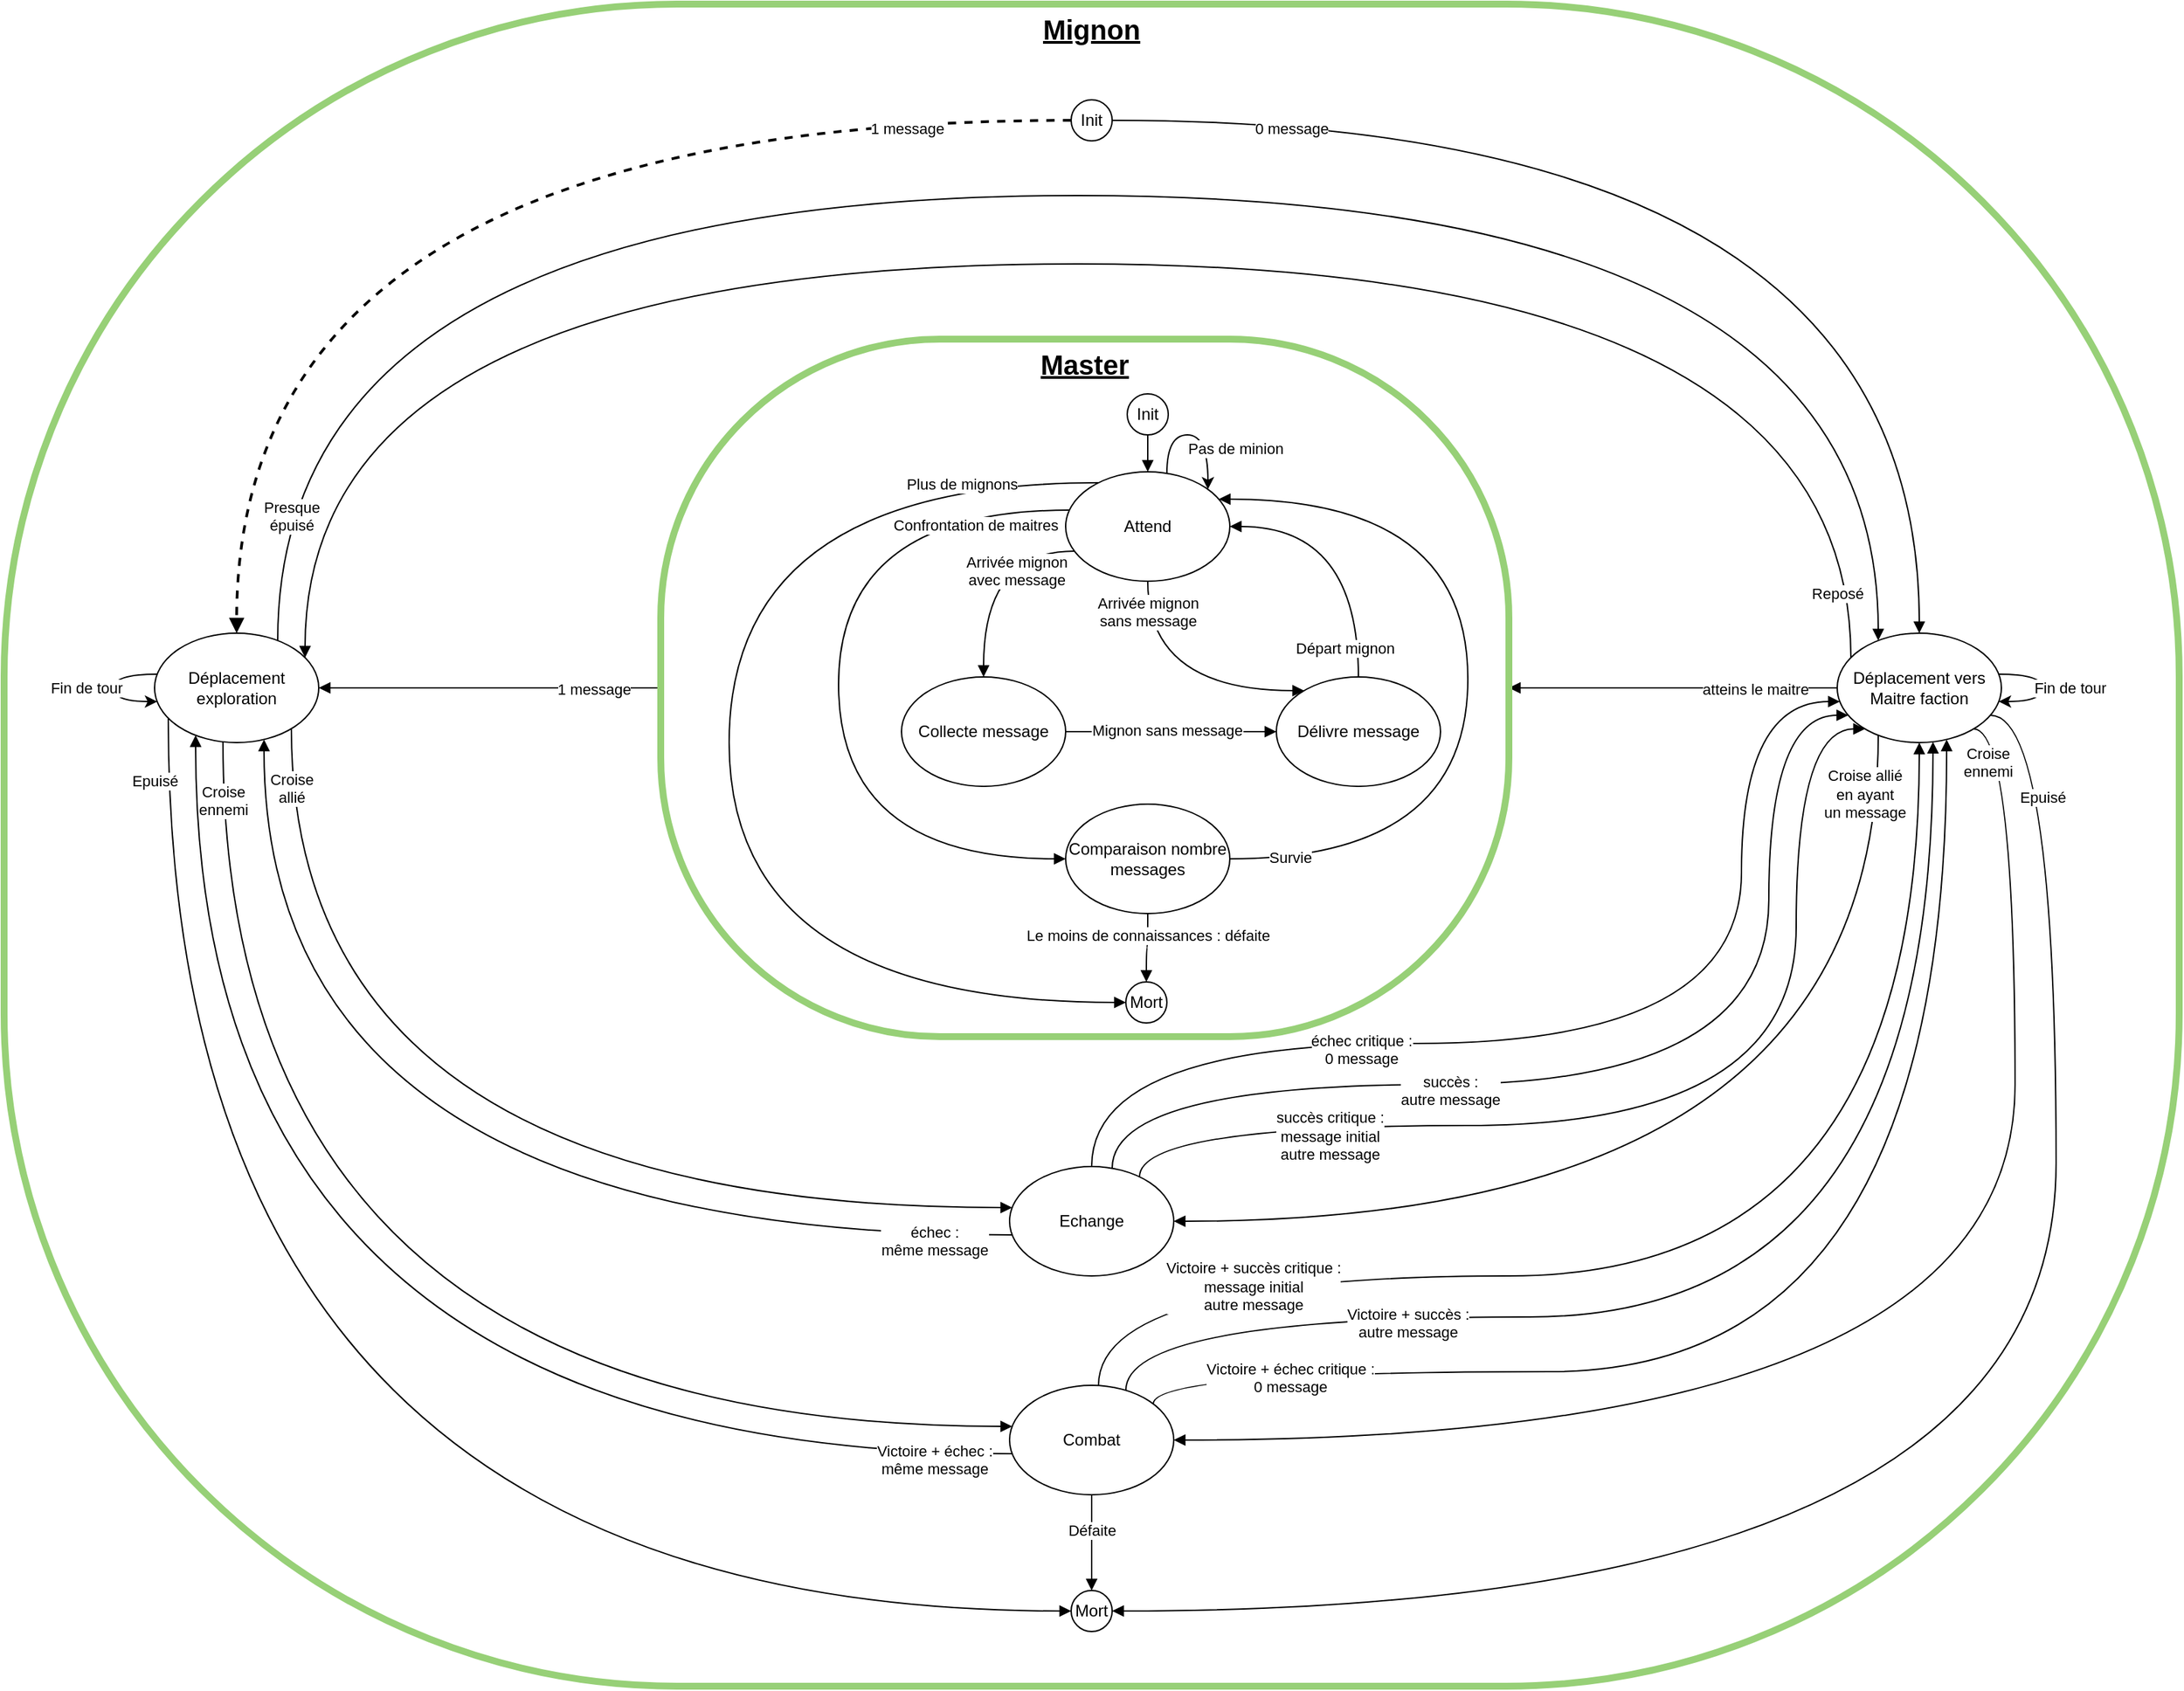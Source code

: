 <mxfile version="15.4.3" type="device"><diagram id="q_s2pD9AUIf0P6xuWTzg" name="Page-1"><mxGraphModel dx="2556" dy="1094" grid="1" gridSize="10" guides="1" tooltips="1" connect="1" arrows="1" fold="1" page="1" pageScale="1" pageWidth="827" pageHeight="1169" math="0" shadow="0"><root><mxCell id="0"/><mxCell id="1" parent="0"/><mxCell id="hhXlQBwQryzKbZ6QnJjO-1" value="Mignon" style="rounded=1;whiteSpace=wrap;html=1;strokeColor=#97D077;strokeWidth=5;fillColor=none;verticalAlign=top;fontStyle=5;fontSize=20;arcSize=40;" vertex="1" parent="1"><mxGeometry x="20" y="40" width="1590" height="1230" as="geometry"/></mxCell><mxCell id="hhXlQBwQryzKbZ6QnJjO-2" value="Epuisé" style="edgeStyle=orthogonalEdgeStyle;curved=1;orthogonalLoop=1;jettySize=auto;html=1;endArrow=block;endSize=6;targetPerimeterSpacing=0;verticalAlign=bottom;" edge="1" parent="1" source="hhXlQBwQryzKbZ6QnJjO-4" target="hhXlQBwQryzKbZ6QnJjO-16"><mxGeometry x="-0.916" y="-10" relative="1" as="geometry"><Array as="points"><mxPoint x="140" y="1215"/></Array><mxPoint as="offset"/></mxGeometry></mxCell><mxCell id="hhXlQBwQryzKbZ6QnJjO-3" value="Presque&lt;br&gt;épuisé" style="edgeStyle=orthogonalEdgeStyle;curved=1;orthogonalLoop=1;jettySize=auto;html=1;endArrow=block;endSize=6;targetPerimeterSpacing=0;verticalAlign=bottom;" edge="1" parent="1" source="hhXlQBwQryzKbZ6QnJjO-4" target="hhXlQBwQryzKbZ6QnJjO-15"><mxGeometry x="-0.917" y="-10" relative="1" as="geometry"><Array as="points"><mxPoint x="220" y="180"/><mxPoint x="1390" y="180"/></Array><mxPoint as="offset"/></mxGeometry></mxCell><mxCell id="hhXlQBwQryzKbZ6QnJjO-4" value="Déplacement&lt;br&gt;exploration" style="ellipse;whiteSpace=wrap;html=1;strokeColor=default;strokeWidth=1;" vertex="1" parent="1"><mxGeometry x="130" y="500" width="120" height="80" as="geometry"/></mxCell><mxCell id="hhXlQBwQryzKbZ6QnJjO-5" value="Défaite" style="edgeStyle=orthogonalEdgeStyle;curved=1;orthogonalLoop=1;jettySize=auto;html=1;endArrow=block;endSize=6;targetPerimeterSpacing=0;verticalAlign=bottom;" edge="1" parent="1" source="hhXlQBwQryzKbZ6QnJjO-7" target="hhXlQBwQryzKbZ6QnJjO-16"><mxGeometry relative="1" as="geometry"><Array as="points"><mxPoint x="820" y="1110"/><mxPoint x="820" y="1110"/></Array></mxGeometry></mxCell><mxCell id="hhXlQBwQryzKbZ6QnJjO-6" value="Victoire + succès :&lt;br&gt;autre message" style="edgeStyle=orthogonalEdgeStyle;curved=1;orthogonalLoop=1;jettySize=auto;html=1;endArrow=block;endSize=6;targetPerimeterSpacing=0;verticalAlign=bottom;" edge="1" parent="1" source="hhXlQBwQryzKbZ6QnJjO-7" target="hhXlQBwQryzKbZ6QnJjO-15"><mxGeometry x="-0.512" y="-20" relative="1" as="geometry"><mxPoint x="832" y="580" as="sourcePoint"/><Array as="points"><mxPoint x="840" y="1000"/><mxPoint x="1430" y="1000"/></Array><mxPoint as="offset"/></mxGeometry></mxCell><mxCell id="hhXlQBwQryzKbZ6QnJjO-7" value="Combat" style="ellipse;whiteSpace=wrap;html=1;strokeColor=default;strokeWidth=1;" vertex="1" parent="1"><mxGeometry x="755" y="1050" width="120" height="80" as="geometry"/></mxCell><mxCell id="hhXlQBwQryzKbZ6QnJjO-8" value="Echange" style="ellipse;whiteSpace=wrap;html=1;strokeColor=default;strokeWidth=1;" vertex="1" parent="1"><mxGeometry x="755" y="890" width="120" height="80" as="geometry"/></mxCell><mxCell id="hhXlQBwQryzKbZ6QnJjO-9" value="Init" style="ellipse;whiteSpace=wrap;html=1;aspect=fixed;strokeColor=default;strokeWidth=1;" vertex="1" parent="1"><mxGeometry x="800" y="110" width="30" height="30" as="geometry"/></mxCell><mxCell id="hhXlQBwQryzKbZ6QnJjO-10" value="0 message" style="html=1;verticalAlign=bottom;endArrow=block;endSize=6;targetPerimeterSpacing=0;edgeStyle=orthogonalEdgeStyle;curved=1;" edge="1" parent="1" source="hhXlQBwQryzKbZ6QnJjO-9" target="hhXlQBwQryzKbZ6QnJjO-15"><mxGeometry x="-0.731" y="-15" width="80" relative="1" as="geometry"><mxPoint x="416" y="310" as="sourcePoint"/><mxPoint x="496" y="310" as="targetPoint"/><mxPoint x="1" as="offset"/></mxGeometry></mxCell><mxCell id="hhXlQBwQryzKbZ6QnJjO-11" value="Croise&lt;br&gt;ennemi" style="html=1;verticalAlign=bottom;endArrow=block;endSize=6;targetPerimeterSpacing=0;edgeStyle=orthogonalEdgeStyle;curved=1;" edge="1" parent="1" source="hhXlQBwQryzKbZ6QnJjO-4" target="hhXlQBwQryzKbZ6QnJjO-7"><mxGeometry x="-0.891" width="80" relative="1" as="geometry"><mxPoint x="456" y="470" as="sourcePoint"/><mxPoint x="611" y="400" as="targetPoint"/><Array as="points"><mxPoint x="180" y="1080"/></Array><mxPoint as="offset"/></mxGeometry></mxCell><mxCell id="hhXlQBwQryzKbZ6QnJjO-12" value="Croise&lt;br&gt;allié" style="html=1;verticalAlign=bottom;endArrow=block;endSize=6;targetPerimeterSpacing=0;edgeStyle=orthogonalEdgeStyle;curved=1;" edge="1" parent="1" source="hhXlQBwQryzKbZ6QnJjO-4" target="hhXlQBwQryzKbZ6QnJjO-8"><mxGeometry x="-0.866" width="80" relative="1" as="geometry"><mxPoint x="646" y="290" as="sourcePoint"/><mxPoint x="646" y="370" as="targetPoint"/><Array as="points"><mxPoint x="230" y="920"/></Array><mxPoint as="offset"/></mxGeometry></mxCell><mxCell id="hhXlQBwQryzKbZ6QnJjO-13" value="Epuisé" style="edgeStyle=orthogonalEdgeStyle;curved=1;orthogonalLoop=1;jettySize=auto;html=1;endArrow=block;endSize=6;targetPerimeterSpacing=0;verticalAlign=bottom;" edge="1" parent="1" source="hhXlQBwQryzKbZ6QnJjO-15" target="hhXlQBwQryzKbZ6QnJjO-16"><mxGeometry x="-0.831" y="-10" relative="1" as="geometry"><Array as="points"><mxPoint x="1520" y="560"/><mxPoint x="1520" y="1215"/></Array><mxPoint as="offset"/></mxGeometry></mxCell><mxCell id="hhXlQBwQryzKbZ6QnJjO-14" value="Reposé" style="edgeStyle=orthogonalEdgeStyle;curved=1;orthogonalLoop=1;jettySize=auto;html=1;endArrow=block;endSize=6;targetPerimeterSpacing=0;verticalAlign=bottom;" edge="1" parent="1" source="hhXlQBwQryzKbZ6QnJjO-15" target="hhXlQBwQryzKbZ6QnJjO-4"><mxGeometry x="-0.956" y="10" relative="1" as="geometry"><Array as="points"><mxPoint x="1370" y="230"/><mxPoint x="240" y="230"/></Array><mxPoint as="offset"/></mxGeometry></mxCell><mxCell id="hhXlQBwQryzKbZ6QnJjO-15" value="Déplacement vers&lt;br&gt;Maitre faction" style="ellipse;whiteSpace=wrap;html=1;strokeColor=default;strokeWidth=1;" vertex="1" parent="1"><mxGeometry x="1360" y="500" width="120" height="80" as="geometry"/></mxCell><mxCell id="hhXlQBwQryzKbZ6QnJjO-16" value="Mort" style="ellipse;whiteSpace=wrap;html=1;strokeColor=default;strokeWidth=1;" vertex="1" parent="1"><mxGeometry x="800" y="1200" width="30" height="30" as="geometry"/></mxCell><mxCell id="hhXlQBwQryzKbZ6QnJjO-17" value="Croise&lt;br&gt;ennemi" style="html=1;verticalAlign=bottom;endArrow=block;endSize=6;targetPerimeterSpacing=0;edgeStyle=orthogonalEdgeStyle;curved=1;" edge="1" parent="1" source="hhXlQBwQryzKbZ6QnJjO-15" target="hhXlQBwQryzKbZ6QnJjO-7"><mxGeometry x="-0.879" y="-20" width="80" relative="1" as="geometry"><mxPoint x="646" y="290" as="sourcePoint"/><mxPoint x="636" y="410" as="targetPoint"/><Array as="points"><mxPoint x="1490" y="570"/><mxPoint x="1490" y="1090"/></Array><mxPoint as="offset"/></mxGeometry></mxCell><mxCell id="hhXlQBwQryzKbZ6QnJjO-18" value="atteins le maitre" style="html=1;verticalAlign=bottom;endArrow=block;endSize=6;targetPerimeterSpacing=0;edgeStyle=orthogonalEdgeStyle;curved=1;" edge="1" parent="1" source="hhXlQBwQryzKbZ6QnJjO-15" target="hhXlQBwQryzKbZ6QnJjO-30"><mxGeometry x="-0.5" y="10" width="80" relative="1" as="geometry"><mxPoint x="646" y="530" as="sourcePoint"/><mxPoint x="1180" y="540" as="targetPoint"/><mxPoint as="offset"/></mxGeometry></mxCell><mxCell id="hhXlQBwQryzKbZ6QnJjO-19" value="1 message" style="html=1;verticalAlign=bottom;endArrow=block;endSize=6;targetPerimeterSpacing=0;edgeStyle=orthogonalEdgeStyle;curved=1;" edge="1" parent="1" source="hhXlQBwQryzKbZ6QnJjO-30" target="hhXlQBwQryzKbZ6QnJjO-4"><mxGeometry x="-0.6" y="10" width="80" relative="1" as="geometry"><mxPoint x="390" y="530" as="sourcePoint"/><mxPoint x="836" y="410" as="targetPoint"/><mxPoint x="1" as="offset"/></mxGeometry></mxCell><mxCell id="hhXlQBwQryzKbZ6QnJjO-20" value="1 message" style="html=1;verticalAlign=bottom;endArrow=block;endSize=6;targetPerimeterSpacing=0;edgeStyle=orthogonalEdgeStyle;curved=1;dashed=1;strokeWidth=2;" edge="1" parent="1" source="hhXlQBwQryzKbZ6QnJjO-9" target="hhXlQBwQryzKbZ6QnJjO-4"><mxGeometry x="-0.756" y="15" width="80" relative="1" as="geometry"><mxPoint x="406" y="395" as="sourcePoint"/><mxPoint x="586" y="570" as="targetPoint"/><mxPoint as="offset"/></mxGeometry></mxCell><mxCell id="hhXlQBwQryzKbZ6QnJjO-21" value="succès :&lt;br&gt;autre message" style="html=1;verticalAlign=bottom;endArrow=block;endSize=6;targetPerimeterSpacing=0;edgeStyle=orthogonalEdgeStyle;curved=1;" edge="1" parent="1" source="hhXlQBwQryzKbZ6QnJjO-8" target="hhXlQBwQryzKbZ6QnJjO-15"><mxGeometry x="-0.29" y="-20" width="80" relative="1" as="geometry"><mxPoint x="906" y="290" as="sourcePoint"/><mxPoint x="1036" y="290" as="targetPoint"/><mxPoint as="offset"/><Array as="points"><mxPoint x="830" y="830"/><mxPoint x="1310" y="830"/><mxPoint x="1310" y="560"/></Array></mxGeometry></mxCell><mxCell id="hhXlQBwQryzKbZ6QnJjO-22" value="succès critique : &lt;br&gt;message initial&lt;br&gt;autre message" style="html=1;verticalAlign=bottom;endArrow=block;endSize=6;targetPerimeterSpacing=0;edgeStyle=orthogonalEdgeStyle;curved=1;startArrow=none;" edge="1" parent="1" source="hhXlQBwQryzKbZ6QnJjO-8" target="hhXlQBwQryzKbZ6QnJjO-15"><mxGeometry x="-0.589" y="-30" width="80" relative="1" as="geometry"><mxPoint x="1200" y="550" as="sourcePoint"/><mxPoint x="985.98" y="280" as="targetPoint"/><mxPoint as="offset"/><Array as="points"><mxPoint x="850" y="860"/><mxPoint x="1330" y="860"/><mxPoint x="1330" y="570"/></Array></mxGeometry></mxCell><mxCell id="hhXlQBwQryzKbZ6QnJjO-23" value="Croise allié &lt;br&gt;en ayant&lt;br&gt;un message" style="html=1;verticalAlign=bottom;endArrow=block;endSize=6;targetPerimeterSpacing=0;edgeStyle=orthogonalEdgeStyle;curved=1;" edge="1" parent="1" source="hhXlQBwQryzKbZ6QnJjO-15" target="hhXlQBwQryzKbZ6QnJjO-8"><mxGeometry x="-0.85" y="-10" width="80" relative="1" as="geometry"><mxPoint x="1063" y="310.002" as="sourcePoint"/><mxPoint x="812" y="584.32" as="targetPoint"/><Array as="points"><mxPoint x="1390" y="930"/></Array><mxPoint as="offset"/></mxGeometry></mxCell><mxCell id="hhXlQBwQryzKbZ6QnJjO-24" value="échec :&lt;br&gt;même message" style="html=1;verticalAlign=bottom;endArrow=block;endSize=6;targetPerimeterSpacing=0;edgeStyle=orthogonalEdgeStyle;curved=1;" edge="1" parent="1" source="hhXlQBwQryzKbZ6QnJjO-8" target="hhXlQBwQryzKbZ6QnJjO-4"><mxGeometry x="-0.875" y="20" width="80" relative="1" as="geometry"><mxPoint x="722" y="360" as="sourcePoint"/><mxPoint x="482" y="480" as="targetPoint"/><Array as="points"><mxPoint x="210" y="940"/></Array><mxPoint as="offset"/></mxGeometry></mxCell><mxCell id="hhXlQBwQryzKbZ6QnJjO-25" value="échec critique : &lt;br&gt;0 message" style="html=1;verticalAlign=bottom;endArrow=block;endSize=6;targetPerimeterSpacing=0;edgeStyle=orthogonalEdgeStyle;curved=1;" edge="1" parent="1" source="hhXlQBwQryzKbZ6QnJjO-8" target="hhXlQBwQryzKbZ6QnJjO-15"><mxGeometry x="-0.354" y="-20" width="80" relative="1" as="geometry"><mxPoint x="849.095" y="460" as="sourcePoint"/><mxPoint x="1004.038" y="320" as="targetPoint"/><mxPoint as="offset"/><Array as="points"><mxPoint x="815" y="800"/><mxPoint x="1290" y="800"/><mxPoint x="1290" y="550"/></Array></mxGeometry></mxCell><mxCell id="hhXlQBwQryzKbZ6QnJjO-26" value="Victoire + succès critique :&lt;br&gt;message initial&lt;br&gt;autre message" style="edgeStyle=orthogonalEdgeStyle;curved=1;orthogonalLoop=1;jettySize=auto;html=1;endArrow=block;endSize=6;targetPerimeterSpacing=0;verticalAlign=bottom;" edge="1" parent="1" source="hhXlQBwQryzKbZ6QnJjO-7" target="hhXlQBwQryzKbZ6QnJjO-15"><mxGeometry x="-0.638" y="-30" relative="1" as="geometry"><mxPoint x="851" y="600" as="sourcePoint"/><mxPoint x="1092" y="332" as="targetPoint"/><Array as="points"><mxPoint x="820" y="970"/><mxPoint x="1420" y="970"/></Array><mxPoint as="offset"/></mxGeometry></mxCell><mxCell id="hhXlQBwQryzKbZ6QnJjO-27" value="Victoire + échec :&lt;br&gt;même message" style="edgeStyle=orthogonalEdgeStyle;curved=1;orthogonalLoop=1;jettySize=auto;html=1;endArrow=block;endSize=6;targetPerimeterSpacing=0;verticalAlign=bottom;" edge="1" parent="1" source="hhXlQBwQryzKbZ6QnJjO-7" target="hhXlQBwQryzKbZ6QnJjO-4"><mxGeometry x="-0.899" y="20" relative="1" as="geometry"><mxPoint x="602" y="710" as="sourcePoint"/><mxPoint x="642" y="420" as="targetPoint"/><mxPoint as="offset"/><Array as="points"><mxPoint x="160" y="1100"/></Array></mxGeometry></mxCell><mxCell id="hhXlQBwQryzKbZ6QnJjO-28" value="Victoire + échec critique :&lt;br&gt;0 message" style="edgeStyle=orthogonalEdgeStyle;curved=1;orthogonalLoop=1;jettySize=auto;html=1;endArrow=block;endSize=6;targetPerimeterSpacing=0;verticalAlign=bottom;" edge="1" parent="1" source="hhXlQBwQryzKbZ6QnJjO-7" target="hhXlQBwQryzKbZ6QnJjO-15"><mxGeometry x="-0.768" y="-20" relative="1" as="geometry"><mxPoint x="833.426" y="628.284" as="sourcePoint"/><mxPoint x="1116" y="300" as="targetPoint"/><Array as="points"><mxPoint x="860" y="1040"/><mxPoint x="1440" y="1040"/></Array><mxPoint as="offset"/></mxGeometry></mxCell><mxCell id="hhXlQBwQryzKbZ6QnJjO-29" value="" style="group" vertex="1" connectable="0" parent="1"><mxGeometry x="500" y="285" width="620" height="510" as="geometry"/></mxCell><mxCell id="hhXlQBwQryzKbZ6QnJjO-30" value="Master" style="rounded=1;whiteSpace=wrap;html=1;strokeColor=#97D077;strokeWidth=5;fillColor=none;verticalAlign=top;fontStyle=5;fontSize=20;arcSize=40;" vertex="1" parent="hhXlQBwQryzKbZ6QnJjO-29"><mxGeometry width="620" height="510" as="geometry"/></mxCell><mxCell id="hhXlQBwQryzKbZ6QnJjO-31" value="Init" style="ellipse;whiteSpace=wrap;html=1;aspect=fixed;strokeColor=default;strokeWidth=1;" vertex="1" parent="hhXlQBwQryzKbZ6QnJjO-29"><mxGeometry x="341" y="40" width="30" height="30" as="geometry"/></mxCell><mxCell id="hhXlQBwQryzKbZ6QnJjO-32" value="Attend" style="ellipse;whiteSpace=wrap;html=1;strokeColor=default;strokeWidth=1;" vertex="1" parent="hhXlQBwQryzKbZ6QnJjO-29"><mxGeometry x="296" y="97" width="120" height="80" as="geometry"/></mxCell><mxCell id="hhXlQBwQryzKbZ6QnJjO-33" style="edgeStyle=orthogonalEdgeStyle;curved=1;orthogonalLoop=1;jettySize=auto;html=1;fontSize=20;endArrow=block;endSize=6;targetPerimeterSpacing=0;strokeWidth=1;verticalAlign=bottom;" edge="1" parent="hhXlQBwQryzKbZ6QnJjO-29" source="hhXlQBwQryzKbZ6QnJjO-31" target="hhXlQBwQryzKbZ6QnJjO-32"><mxGeometry relative="1" as="geometry"/></mxCell><mxCell id="hhXlQBwQryzKbZ6QnJjO-34" value="Collecte message" style="ellipse;whiteSpace=wrap;html=1;strokeColor=default;strokeWidth=1;" vertex="1" parent="hhXlQBwQryzKbZ6QnJjO-29"><mxGeometry x="176" y="247" width="120" height="80" as="geometry"/></mxCell><mxCell id="hhXlQBwQryzKbZ6QnJjO-35" value="Arrivée mignon&lt;br&gt;avec message" style="edgeStyle=orthogonalEdgeStyle;curved=1;orthogonalLoop=1;jettySize=auto;html=1;endArrow=block;endSize=6;targetPerimeterSpacing=0;verticalAlign=bottom;" edge="1" parent="hhXlQBwQryzKbZ6QnJjO-29" source="hhXlQBwQryzKbZ6QnJjO-32" target="hhXlQBwQryzKbZ6QnJjO-34"><mxGeometry x="0.217" y="24" relative="1" as="geometry"><Array as="points"><mxPoint x="236" y="155"/></Array><mxPoint as="offset"/></mxGeometry></mxCell><mxCell id="hhXlQBwQryzKbZ6QnJjO-36" value="Départ mignon" style="edgeStyle=orthogonalEdgeStyle;curved=1;orthogonalLoop=1;jettySize=auto;html=1;endArrow=block;endSize=6;targetPerimeterSpacing=0;verticalAlign=bottom;" edge="1" parent="hhXlQBwQryzKbZ6QnJjO-29" source="hhXlQBwQryzKbZ6QnJjO-37" target="hhXlQBwQryzKbZ6QnJjO-32"><mxGeometry x="-0.882" y="10" relative="1" as="geometry"><Array as="points"><mxPoint x="510" y="137"/></Array><mxPoint as="offset"/></mxGeometry></mxCell><mxCell id="hhXlQBwQryzKbZ6QnJjO-37" value="Délivre message" style="ellipse;whiteSpace=wrap;html=1;strokeColor=default;strokeWidth=1;" vertex="1" parent="hhXlQBwQryzKbZ6QnJjO-29"><mxGeometry x="450" y="247" width="120" height="80" as="geometry"/></mxCell><mxCell id="hhXlQBwQryzKbZ6QnJjO-38" value="Arrivée mignon&lt;br&gt;sans message" style="edgeStyle=orthogonalEdgeStyle;curved=1;orthogonalLoop=1;jettySize=auto;html=1;endArrow=block;endSize=6;targetPerimeterSpacing=0;verticalAlign=bottom;" edge="1" parent="hhXlQBwQryzKbZ6QnJjO-29" source="hhXlQBwQryzKbZ6QnJjO-32" target="hhXlQBwQryzKbZ6QnJjO-37"><mxGeometry x="-0.609" relative="1" as="geometry"><Array as="points"><mxPoint x="356" y="257"/></Array><mxPoint as="offset"/></mxGeometry></mxCell><mxCell id="hhXlQBwQryzKbZ6QnJjO-39" value="Mignon sans message" style="edgeStyle=orthogonalEdgeStyle;curved=1;orthogonalLoop=1;jettySize=auto;html=1;endArrow=block;endSize=6;targetPerimeterSpacing=0;verticalAlign=bottom;" edge="1" parent="hhXlQBwQryzKbZ6QnJjO-29" source="hhXlQBwQryzKbZ6QnJjO-34" target="hhXlQBwQryzKbZ6QnJjO-37"><mxGeometry x="-0.039" y="-8" relative="1" as="geometry"><mxPoint as="offset"/></mxGeometry></mxCell><mxCell id="hhXlQBwQryzKbZ6QnJjO-40" style="edgeStyle=orthogonalEdgeStyle;curved=1;orthogonalLoop=1;jettySize=auto;html=1;endArrow=block;endSize=6;targetPerimeterSpacing=0;verticalAlign=bottom;" edge="1" parent="hhXlQBwQryzKbZ6QnJjO-29" source="hhXlQBwQryzKbZ6QnJjO-42" target="hhXlQBwQryzKbZ6QnJjO-32"><mxGeometry relative="1" as="geometry"><Array as="points"><mxPoint x="590" y="380"/><mxPoint x="590" y="117"/></Array></mxGeometry></mxCell><mxCell id="hhXlQBwQryzKbZ6QnJjO-41" value="Survie" style="edgeLabel;html=1;align=center;verticalAlign=middle;resizable=0;points=[];fontSize=11;" vertex="1" connectable="0" parent="hhXlQBwQryzKbZ6QnJjO-40"><mxGeometry x="-0.164" y="6" relative="1" as="geometry"><mxPoint x="-124" y="84" as="offset"/></mxGeometry></mxCell><mxCell id="hhXlQBwQryzKbZ6QnJjO-42" value="Comparaison nombre messages" style="ellipse;whiteSpace=wrap;html=1;strokeColor=default;strokeWidth=1;" vertex="1" parent="hhXlQBwQryzKbZ6QnJjO-29"><mxGeometry x="296" y="340" width="120" height="80" as="geometry"/></mxCell><mxCell id="hhXlQBwQryzKbZ6QnJjO-43" value="Confrontation de maitres" style="edgeStyle=orthogonalEdgeStyle;curved=1;orthogonalLoop=1;jettySize=auto;html=1;endArrow=block;endSize=6;targetPerimeterSpacing=0;verticalAlign=bottom;" edge="1" parent="hhXlQBwQryzKbZ6QnJjO-29" source="hhXlQBwQryzKbZ6QnJjO-32" target="hhXlQBwQryzKbZ6QnJjO-42"><mxGeometry x="-0.767" y="20" relative="1" as="geometry"><Array as="points"><mxPoint x="130" y="125"/><mxPoint x="130" y="380"/></Array><mxPoint as="offset"/></mxGeometry></mxCell><mxCell id="hhXlQBwQryzKbZ6QnJjO-44" value="Mort" style="ellipse;whiteSpace=wrap;html=1;strokeColor=default;strokeWidth=1;" vertex="1" parent="hhXlQBwQryzKbZ6QnJjO-29"><mxGeometry x="340" y="470" width="30" height="30" as="geometry"/></mxCell><mxCell id="hhXlQBwQryzKbZ6QnJjO-45" value="Plus de mignons" style="edgeStyle=orthogonalEdgeStyle;curved=1;orthogonalLoop=1;jettySize=auto;html=1;endArrow=block;endSize=6;targetPerimeterSpacing=0;verticalAlign=bottom;" edge="1" parent="hhXlQBwQryzKbZ6QnJjO-29" source="hhXlQBwQryzKbZ6QnJjO-32" target="hhXlQBwQryzKbZ6QnJjO-44"><mxGeometry x="-0.787" y="10" relative="1" as="geometry"><Array as="points"><mxPoint x="50" y="105"/><mxPoint x="50" y="485"/></Array><mxPoint as="offset"/></mxGeometry></mxCell><mxCell id="hhXlQBwQryzKbZ6QnJjO-46" value="Le moins de connaissances : défaite" style="edgeStyle=orthogonalEdgeStyle;curved=1;orthogonalLoop=1;jettySize=auto;html=1;endArrow=block;endSize=6;targetPerimeterSpacing=0;verticalAlign=bottom;" edge="1" parent="hhXlQBwQryzKbZ6QnJjO-29" source="hhXlQBwQryzKbZ6QnJjO-42" target="hhXlQBwQryzKbZ6QnJjO-44"><mxGeometry relative="1" as="geometry"/></mxCell><mxCell id="hhXlQBwQryzKbZ6QnJjO-47" value="Pas de minion" style="edgeStyle=orthogonalEdgeStyle;rounded=0;orthogonalLoop=1;jettySize=auto;html=1;curved=1;" edge="1" parent="hhXlQBwQryzKbZ6QnJjO-29" source="hhXlQBwQryzKbZ6QnJjO-32" target="hhXlQBwQryzKbZ6QnJjO-32"><mxGeometry x="0.391" y="20" relative="1" as="geometry"><Array as="points"><mxPoint x="370" y="70"/><mxPoint x="400" y="80"/></Array><mxPoint as="offset"/></mxGeometry></mxCell><mxCell id="hhXlQBwQryzKbZ6QnJjO-48" value="Fin de tour" style="edgeStyle=orthogonalEdgeStyle;curved=1;rounded=0;orthogonalLoop=1;jettySize=auto;html=1;" edge="1" parent="1" source="hhXlQBwQryzKbZ6QnJjO-4" target="hhXlQBwQryzKbZ6QnJjO-4"><mxGeometry y="-20" relative="1" as="geometry"><Array as="points"><mxPoint x="100" y="540"/></Array><mxPoint as="offset"/></mxGeometry></mxCell><mxCell id="hhXlQBwQryzKbZ6QnJjO-49" value="Fin de tour" style="edgeStyle=orthogonalEdgeStyle;curved=1;rounded=0;orthogonalLoop=1;jettySize=auto;html=1;" edge="1" parent="1" source="hhXlQBwQryzKbZ6QnJjO-15" target="hhXlQBwQryzKbZ6QnJjO-15"><mxGeometry y="20" relative="1" as="geometry"><Array as="points"><mxPoint x="1510" y="540"/></Array><mxPoint as="offset"/></mxGeometry></mxCell></root></mxGraphModel></diagram></mxfile>